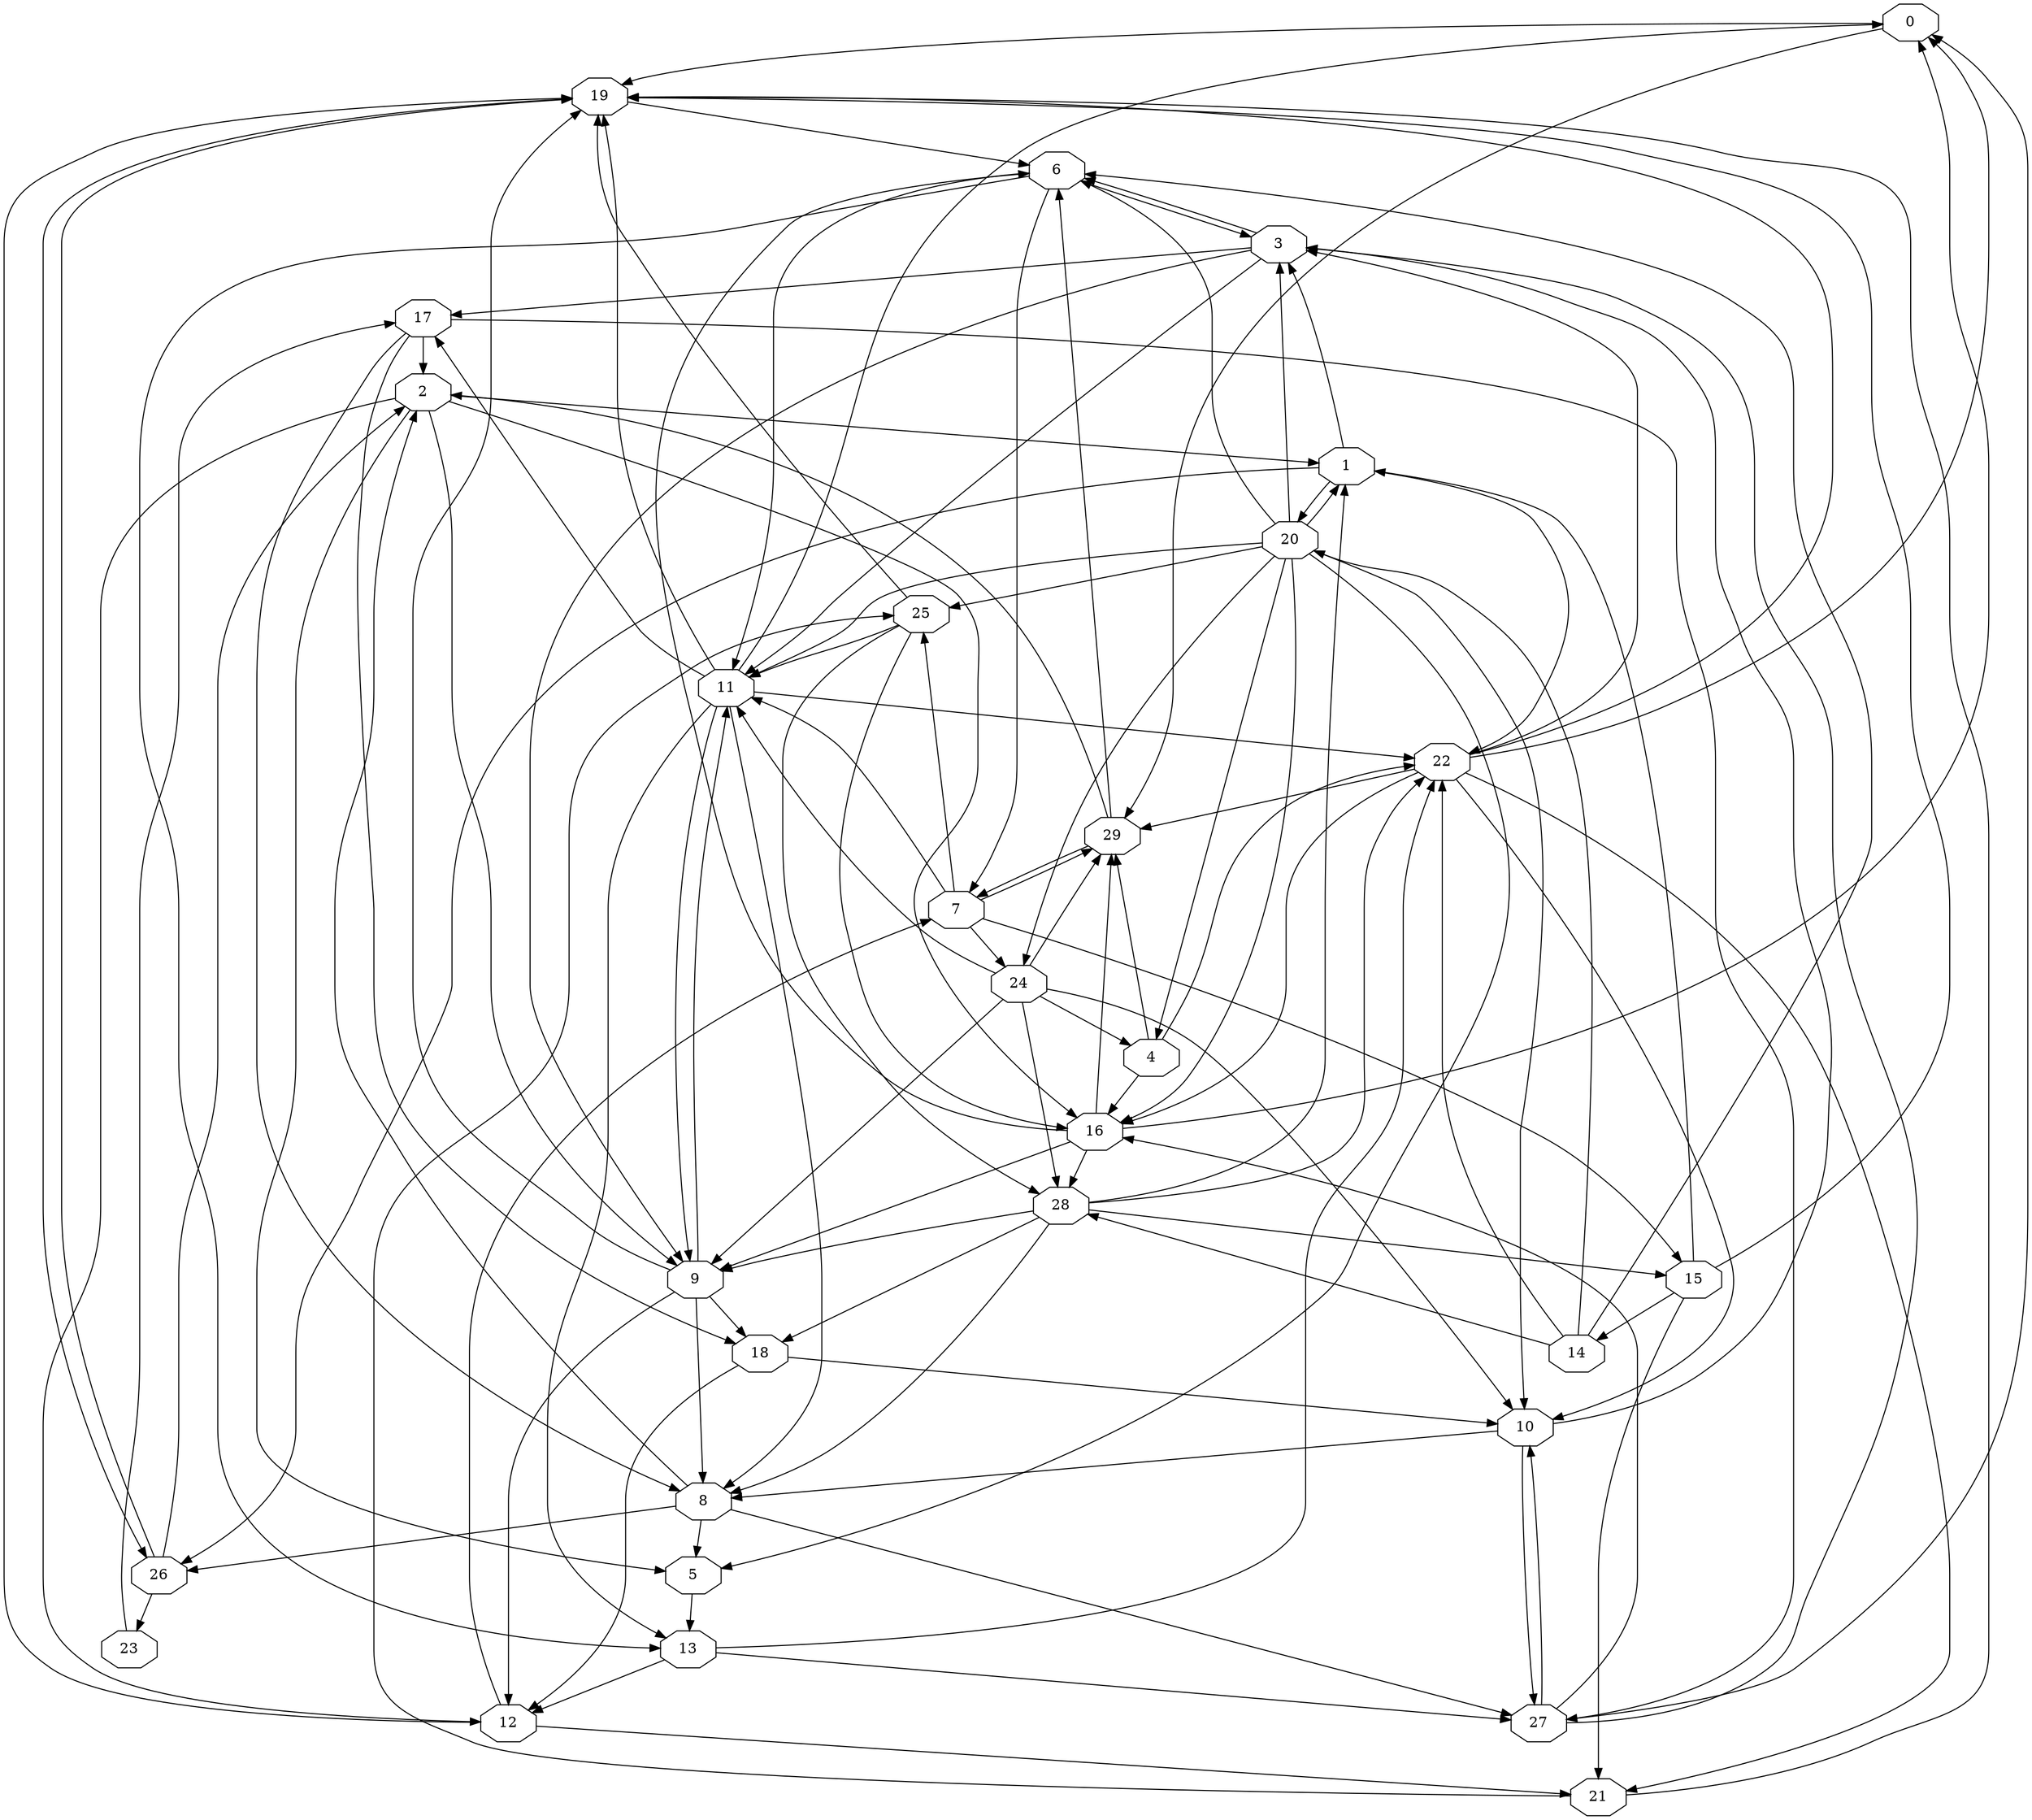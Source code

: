 digraph G {
  0[shape = octagon]
  1[shape = octagon]
  2[shape = octagon]
  3[shape = octagon]
  4[shape = octagon]
  5[shape = octagon]
  6[shape = octagon]
  7[shape = octagon]
  8[shape = octagon]
  9[shape = octagon]
  10[shape = octagon]
  11[shape = octagon]
  12[shape = octagon]
  13[shape = octagon]
  14[shape = octagon]
  15[shape = octagon]
  16[shape = octagon]
  17[shape = octagon]
  18[shape = octagon]
  19[shape = octagon]
  20[shape = octagon]
  21[shape = octagon]
  22[shape = octagon]
  23[shape = octagon]
  24[shape = octagon]
  25[shape = octagon]
  26[shape = octagon]
  27[shape = octagon]
  28[shape = octagon]
  29[shape = octagon]
  "0"->"19";
  "0"->"29";
  "1"->"20";
  "1"->"22";
  "1"->"26";
  "1"->"3";
  "2"->"1";
  "2"->"16";
  "2"->"12";
  "2"->"5";
  "2"->"9";
  "3"->"6";
  "3"->"11";
  "3"->"9";
  "3"->"17";
  "4"->"29";
  "4"->"22";
  "4"->"16";
  "5"->"13";
  "6"->"11";
  "6"->"13";
  "6"->"3";
  "6"->"7";
  "7"->"25";
  "7"->"11";
  "7"->"29";
  "7"->"24";
  "7"->"15";
  "8"->"27";
  "8"->"5";
  "8"->"2";
  "8"->"26";
  "9"->"18";
  "9"->"8";
  "9"->"12";
  "9"->"11";
  "9"->"19";
  "10"->"3";
  "10"->"27";
  "10"->"8";
  "11"->"17";
  "11"->"13";
  "11"->"19";
  "11"->"22";
  "11"->"0";
  "11"->"9";
  "11"->"8";
  "12"->"19";
  "12"->"7";
  "12"->"21";
  "13"->"12";
  "13"->"27";
  "13"->"22";
  "14"->"6";
  "14"->"20";
  "14"->"22";
  "14"->"28";
  "15"->"19";
  "15"->"21";
  "15"->"1";
  "15"->"14";
  "16"->"29";
  "16"->"28";
  "16"->"6";
  "16"->"0";
  "16"->"9";
  "17"->"8";
  "17"->"2";
  "17"->"27";
  "17"->"18";
  "18"->"10";
  "18"->"12";
  "19"->"6";
  "19"->"26";
  "20"->"4";
  "20"->"10";
  "20"->"3";
  "20"->"11";
  "20"->"5";
  "20"->"24";
  "20"->"1";
  "20"->"25";
  "20"->"16";
  "20"->"6";
  "21"->"25";
  "21"->"19";
  "22"->"16";
  "22"->"21";
  "22"->"0";
  "22"->"19";
  "22"->"29";
  "22"->"10";
  "22"->"3";
  "23"->"17";
  "24"->"4";
  "24"->"29";
  "24"->"10";
  "24"->"11";
  "24"->"9";
  "24"->"28";
  "25"->"28";
  "25"->"11";
  "25"->"16";
  "25"->"19";
  "26"->"19";
  "26"->"23";
  "26"->"2";
  "27"->"0";
  "27"->"3";
  "27"->"10";
  "27"->"16";
  "28"->"9";
  "28"->"18";
  "28"->"1";
  "28"->"15";
  "28"->"22";
  "28"->"8";
  "29"->"7";
  "29"->"2";
  "29"->"6";
}
